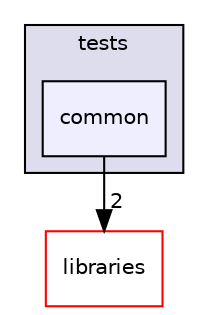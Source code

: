 digraph "tests/common" {
  compound=true
  node [ fontsize="10", fontname="Helvetica"];
  edge [ labelfontsize="10", labelfontname="Helvetica"];
  subgraph clusterdir_59425e443f801f1f2fd8bbe4959a3ccf {
    graph [ bgcolor="#ddddee", pencolor="black", label="tests" fontname="Helvetica", fontsize="10", URL="dir_59425e443f801f1f2fd8bbe4959a3ccf.html"]
  dir_7150d60f8ed19178d13bbbfb68df11e8 [shape=box, label="common", style="filled", fillcolor="#eeeeff", pencolor="black", URL="dir_7150d60f8ed19178d13bbbfb68df11e8.html"];
  }
  dir_bc0718b08fb2015b8e59c47b2805f60c [shape=box label="libraries" fillcolor="white" style="filled" color="red" URL="dir_bc0718b08fb2015b8e59c47b2805f60c.html"];
  dir_7150d60f8ed19178d13bbbfb68df11e8->dir_bc0718b08fb2015b8e59c47b2805f60c [headlabel="2", labeldistance=1.5 headhref="dir_001692_000004.html"];
}
